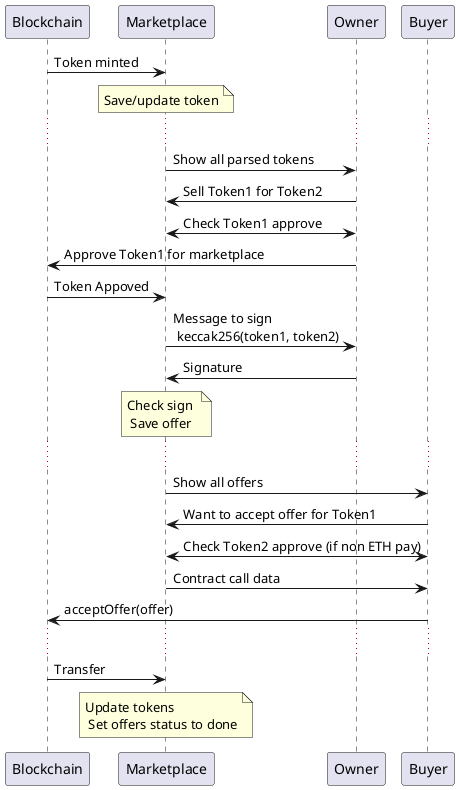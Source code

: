@startuml

Blockchain -> Marketplace : Token minted
note over Marketplace: Save/update token

...

Marketplace -> Owner: Show all parsed tokens

Marketplace <- Owner: Sell Token1 for Token2

Marketplace <-> Owner: Check Token1 approve
Owner -> Blockchain: Approve Token1 for marketplace

Blockchain -> Marketplace: Token Appoved

Marketplace -> Owner: Message to sign \n keccak256(token1, token2)
Marketplace <- Owner: Signature

note over Marketplace: Check sign \n Save offer

...





Marketplace -> Buyer: Show all offers
Marketplace <- Buyer: Want to accept offer for Token1
Marketplace <-> Buyer: Check Token2 approve (if non ETH pay)
Marketplace -> Buyer: Contract call data
Blockchain <- Buyer: acceptOffer(offer)

...


Blockchain -> Marketplace : Transfer
note over Marketplace: Update tokens\n Set offers status to done









@enduml

